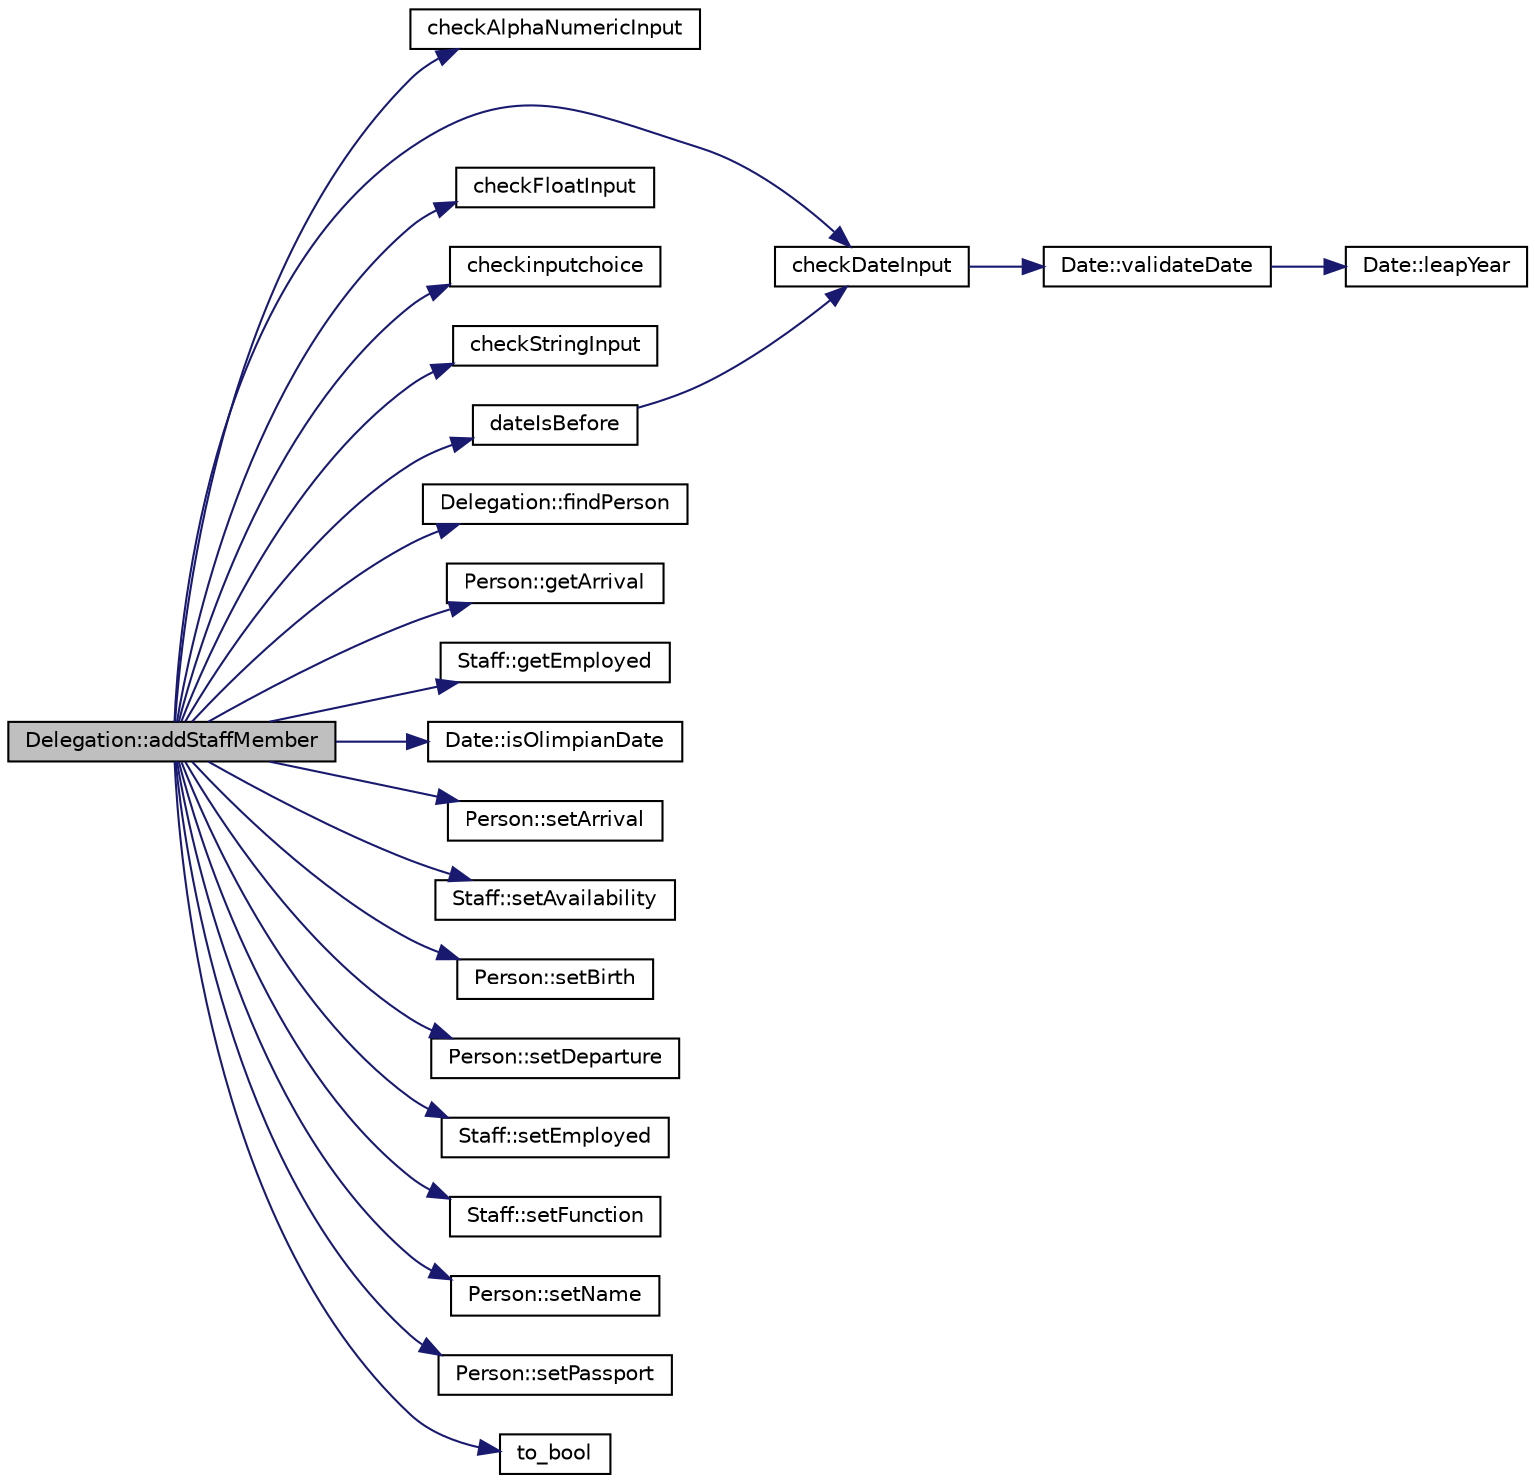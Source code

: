 digraph "Delegation::addStaffMember"
{
 // LATEX_PDF_SIZE
  edge [fontname="Helvetica",fontsize="10",labelfontname="Helvetica",labelfontsize="10"];
  node [fontname="Helvetica",fontsize="10",shape=record];
  rankdir="LR";
  Node1 [label="Delegation::addStaffMember",height=0.2,width=0.4,color="black", fillcolor="grey75", style="filled", fontcolor="black",tooltip=" "];
  Node1 -> Node2 [color="midnightblue",fontsize="10",style="solid",fontname="Helvetica"];
  Node2 [label="checkAlphaNumericInput",height=0.2,width=0.4,color="black", fillcolor="white", style="filled",URL="$auxiliar_8cpp.html#a664b75b931245381d2fb2fd73c810d49",tooltip=" "];
  Node1 -> Node3 [color="midnightblue",fontsize="10",style="solid",fontname="Helvetica"];
  Node3 [label="checkDateInput",height=0.2,width=0.4,color="black", fillcolor="white", style="filled",URL="$auxiliar_8cpp.html#ac4b9e7766ca6ff5b233dac083c348d69",tooltip=" "];
  Node3 -> Node4 [color="midnightblue",fontsize="10",style="solid",fontname="Helvetica"];
  Node4 [label="Date::validateDate",height=0.2,width=0.4,color="black", fillcolor="white", style="filled",URL="$class_date.html#aa6d918e3d8c62b826e5bb0c40efccfd3",tooltip=" "];
  Node4 -> Node5 [color="midnightblue",fontsize="10",style="solid",fontname="Helvetica"];
  Node5 [label="Date::leapYear",height=0.2,width=0.4,color="black", fillcolor="white", style="filled",URL="$class_date.html#ae872548348ccc90a6f13d614f5943d8c",tooltip=" "];
  Node1 -> Node6 [color="midnightblue",fontsize="10",style="solid",fontname="Helvetica"];
  Node6 [label="checkFloatInput",height=0.2,width=0.4,color="black", fillcolor="white", style="filled",URL="$auxiliar_8cpp.html#a2951a42cbfb63434c2fd8f2e8ce17c0d",tooltip=" "];
  Node1 -> Node7 [color="midnightblue",fontsize="10",style="solid",fontname="Helvetica"];
  Node7 [label="checkinputchoice",height=0.2,width=0.4,color="black", fillcolor="white", style="filled",URL="$_menus_8cpp.html#a9a825f830de2a8df955bbffae0852fd8",tooltip=" "];
  Node1 -> Node8 [color="midnightblue",fontsize="10",style="solid",fontname="Helvetica"];
  Node8 [label="checkStringInput",height=0.2,width=0.4,color="black", fillcolor="white", style="filled",URL="$auxiliar_8cpp.html#a38b12b0ae17b209757adabb8c944f98b",tooltip=" "];
  Node1 -> Node9 [color="midnightblue",fontsize="10",style="solid",fontname="Helvetica"];
  Node9 [label="dateIsBefore",height=0.2,width=0.4,color="black", fillcolor="white", style="filled",URL="$auxiliar_8cpp.html#a8b04806717ed97feb48c62d6f13c1e63",tooltip=" "];
  Node9 -> Node3 [color="midnightblue",fontsize="10",style="solid",fontname="Helvetica"];
  Node1 -> Node10 [color="midnightblue",fontsize="10",style="solid",fontname="Helvetica"];
  Node10 [label="Delegation::findPerson",height=0.2,width=0.4,color="black", fillcolor="white", style="filled",URL="$class_delegation.html#adb1130e6391f4b4fc82fac73df5f606a",tooltip=" "];
  Node1 -> Node11 [color="midnightblue",fontsize="10",style="solid",fontname="Helvetica"];
  Node11 [label="Person::getArrival",height=0.2,width=0.4,color="black", fillcolor="white", style="filled",URL="$class_person.html#a302129462730ac8ba14ebfada7065bfd",tooltip=" "];
  Node1 -> Node12 [color="midnightblue",fontsize="10",style="solid",fontname="Helvetica"];
  Node12 [label="Staff::getEmployed",height=0.2,width=0.4,color="black", fillcolor="white", style="filled",URL="$class_staff.html#ad788f0d243ec95470686757698b3ea51",tooltip=" "];
  Node1 -> Node13 [color="midnightblue",fontsize="10",style="solid",fontname="Helvetica"];
  Node13 [label="Date::isOlimpianDate",height=0.2,width=0.4,color="black", fillcolor="white", style="filled",URL="$class_date.html#aa14e08c8e3d606a1bf0e07a2c294e5b5",tooltip=" "];
  Node1 -> Node14 [color="midnightblue",fontsize="10",style="solid",fontname="Helvetica"];
  Node14 [label="Person::setArrival",height=0.2,width=0.4,color="black", fillcolor="white", style="filled",URL="$class_person.html#a573715d15221a8541ddc0eee94968065",tooltip=" "];
  Node1 -> Node15 [color="midnightblue",fontsize="10",style="solid",fontname="Helvetica"];
  Node15 [label="Staff::setAvailability",height=0.2,width=0.4,color="black", fillcolor="white", style="filled",URL="$class_staff.html#af2e9334dbeb63885d753feec4869f473",tooltip=" "];
  Node1 -> Node16 [color="midnightblue",fontsize="10",style="solid",fontname="Helvetica"];
  Node16 [label="Person::setBirth",height=0.2,width=0.4,color="black", fillcolor="white", style="filled",URL="$class_person.html#a250237a381933d13763ebc0a364f9aac",tooltip=" "];
  Node1 -> Node17 [color="midnightblue",fontsize="10",style="solid",fontname="Helvetica"];
  Node17 [label="Person::setDeparture",height=0.2,width=0.4,color="black", fillcolor="white", style="filled",URL="$class_person.html#a3501c7e4f98bfbed542782cbae88244f",tooltip=" "];
  Node1 -> Node18 [color="midnightblue",fontsize="10",style="solid",fontname="Helvetica"];
  Node18 [label="Staff::setEmployed",height=0.2,width=0.4,color="black", fillcolor="white", style="filled",URL="$class_staff.html#aea8105a53a0df84eff03a92c2a0a0bf0",tooltip=" "];
  Node1 -> Node19 [color="midnightblue",fontsize="10",style="solid",fontname="Helvetica"];
  Node19 [label="Staff::setFunction",height=0.2,width=0.4,color="black", fillcolor="white", style="filled",URL="$class_staff.html#a32da5c2b9af33a85cd7c77a3d7a01101",tooltip=" "];
  Node1 -> Node20 [color="midnightblue",fontsize="10",style="solid",fontname="Helvetica"];
  Node20 [label="Person::setName",height=0.2,width=0.4,color="black", fillcolor="white", style="filled",URL="$class_person.html#a4b39c1f5d600b1e41ef95c09f4b42935",tooltip=" "];
  Node1 -> Node21 [color="midnightblue",fontsize="10",style="solid",fontname="Helvetica"];
  Node21 [label="Person::setPassport",height=0.2,width=0.4,color="black", fillcolor="white", style="filled",URL="$class_person.html#ab492d622af1071b96d8388fb4b8b5bf7",tooltip=" "];
  Node1 -> Node22 [color="midnightblue",fontsize="10",style="solid",fontname="Helvetica"];
  Node22 [label="to_bool",height=0.2,width=0.4,color="black", fillcolor="white", style="filled",URL="$auxiliar_8h.html#af8a0dcade60978906a4d65821146f4a7",tooltip=" "];
}
